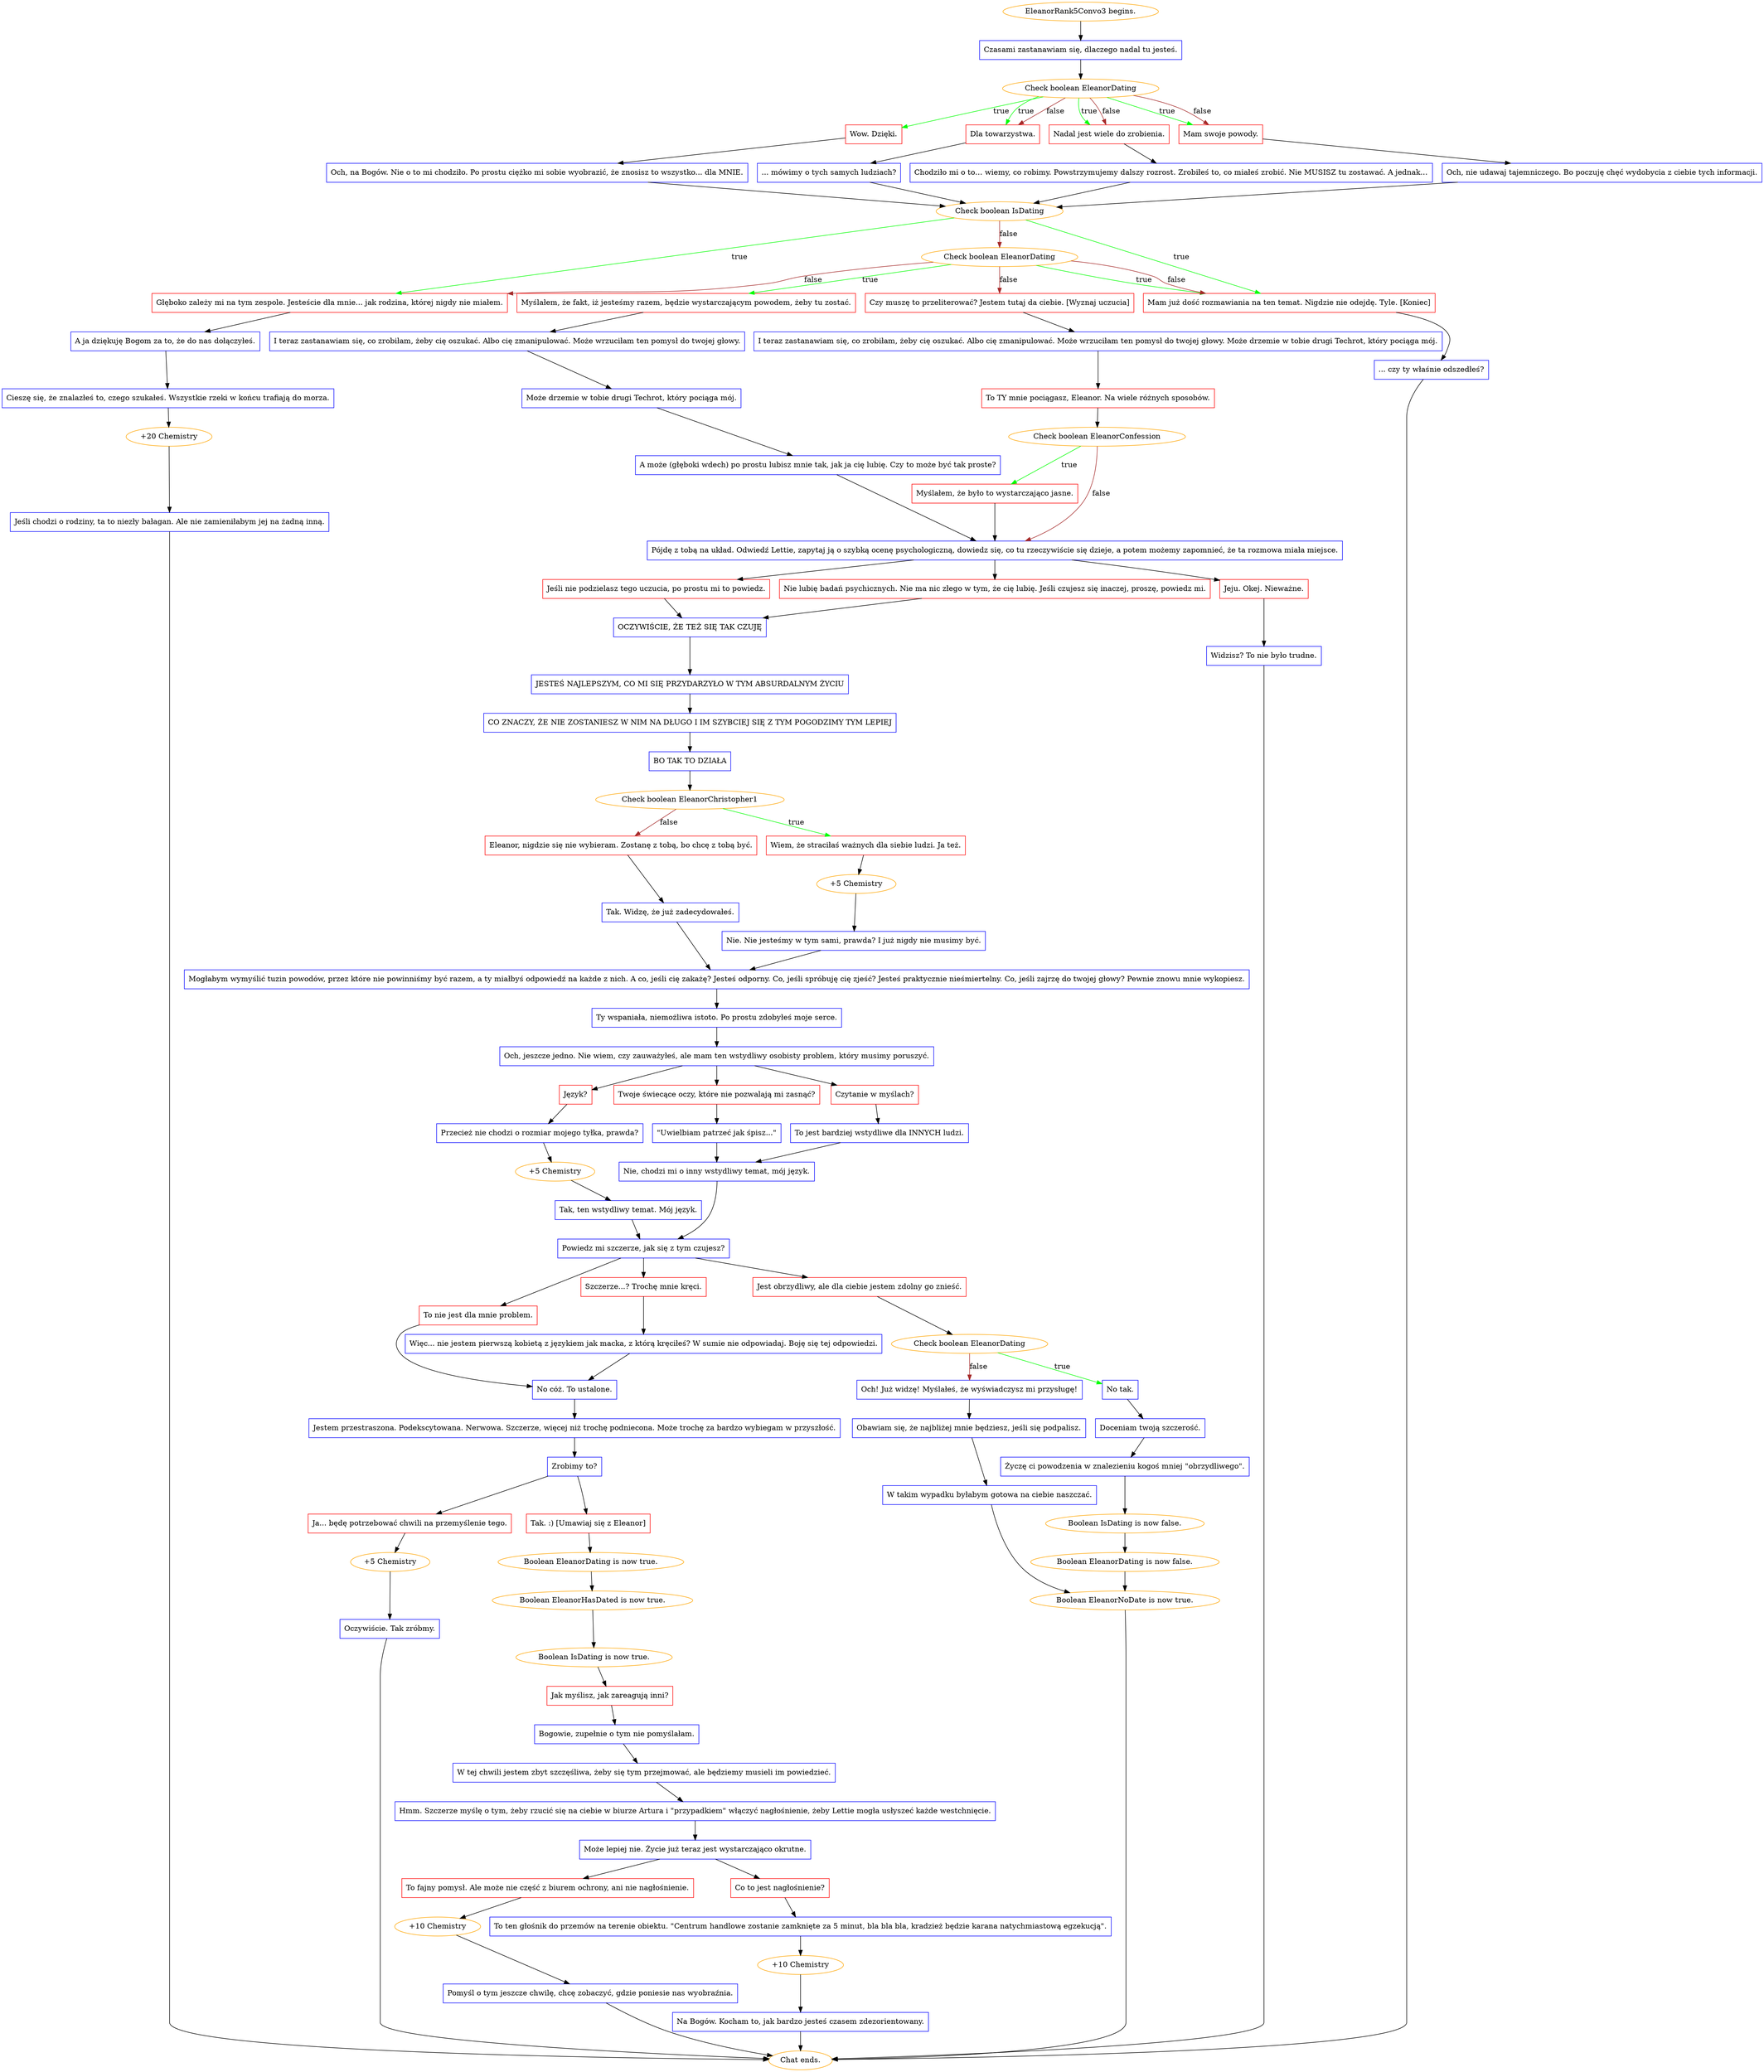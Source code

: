 digraph {
	"EleanorRank5Convo3 begins." [color=orange];
		"EleanorRank5Convo3 begins." -> j634762103;
	j634762103 [label="Czasami zastanawiam się, dlaczego nadal tu jesteś.",shape=box,color=blue];
		j634762103 -> j1105820008;
	j1105820008 [label="Check boolean EleanorDating",color=orange];
		j1105820008 -> j2287648069 [label=true,color=green];
		j1105820008 -> j4084460756 [label=true,color=green];
		j1105820008 -> j496744267 [label=true,color=green];
		j1105820008 -> j150612569 [label=true,color=green];
		j1105820008 -> j4084460756 [label=false,color=brown];
		j1105820008 -> j496744267 [label=false,color=brown];
		j1105820008 -> j150612569 [label=false,color=brown];
	j2287648069 [label="Wow. Dzięki.",shape=box,color=red];
		j2287648069 -> j1092524293;
	j4084460756 [label="Dla towarzystwa.",shape=box,color=red];
		j4084460756 -> j2498868705;
	j496744267 [label="Nadal jest wiele do zrobienia.",shape=box,color=red];
		j496744267 -> j3704862485;
	j150612569 [label="Mam swoje powody.",shape=box,color=red];
		j150612569 -> j3829443008;
	j1092524293 [label="Och, na Bogów. Nie o to mi chodziło. Po prostu ciężko mi sobie wyobrazić, że znosisz to wszystko... dla MNIE.",shape=box,color=blue];
		j1092524293 -> j948818843;
	j2498868705 [label="... mówimy o tych samych ludziach?",shape=box,color=blue];
		j2498868705 -> j948818843;
	j3704862485 [label="Chodziło mi o to… wiemy, co robimy. Powstrzymujemy dalszy rozrost. Zrobiłeś to, co miałeś zrobić. Nie MUSISZ tu zostawać. A jednak…",shape=box,color=blue];
		j3704862485 -> j948818843;
	j3829443008 [label="Och, nie udawaj tajemniczego. Bo poczuję chęć wydobycia z ciebie tych informacji.",shape=box,color=blue];
		j3829443008 -> j948818843;
	j948818843 [label="Check boolean IsDating",color=orange];
		j948818843 -> j1495891839 [label=true,color=green];
		j948818843 -> j1964198238 [label=true,color=green];
		j948818843 -> j125273988 [label=false,color=brown];
	j1495891839 [label="Mam już dość rozmawiania na ten temat. Nigdzie nie odejdę. Tyle. [Koniec]",shape=box,color=red];
		j1495891839 -> j3759654158;
	j1964198238 [label="Głęboko zależy mi na tym zespole. Jesteście dla mnie... jak rodzina, której nigdy nie miałem.",shape=box,color=red];
		j1964198238 -> j239099903;
	j125273988 [label="Check boolean EleanorDating",color=orange];
		j125273988 -> j791102605 [label=true,color=green];
		j125273988 -> j1495891839 [label=true,color=green];
		j125273988 -> j1087423853 [label=false,color=brown];
		j125273988 -> j1964198238 [label=false,color=brown];
		j125273988 -> j1495891839 [label=false,color=brown];
	j3759654158 [label="... czy ty właśnie odszedłeś?",shape=box,color=blue];
		j3759654158 -> "Chat ends.";
	j239099903 [label="A ja dziękuję Bogom za to, że do nas dołączyłeś.",shape=box,color=blue];
		j239099903 -> j3494783706;
	j791102605 [label="Myślałem, że fakt, iż jesteśmy razem, będzie wystarczającym powodem, żeby tu zostać.",shape=box,color=red];
		j791102605 -> j999233125;
	j1087423853 [label="Czy muszę to przeliterować? Jestem tutaj da ciebie. [Wyznaj uczucia]",shape=box,color=red];
		j1087423853 -> j3146888634;
	"Chat ends." [color=orange];
	j3494783706 [label="Cieszę się, że znalazłeś to, czego szukałeś. Wszystkie rzeki w końcu trafiają do morza.",shape=box,color=blue];
		j3494783706 -> j3757113642;
	j999233125 [label="I teraz zastanawiam się, co zrobiłam, żeby cię oszukać. Albo cię zmanipulować. Może wrzuciłam ten pomysł do twojej głowy.",shape=box,color=blue];
		j999233125 -> j3004678209;
	j3146888634 [label="I teraz zastanawiam się, co zrobiłam, żeby cię oszukać. Albo cię zmanipulować. Może wrzuciłam ten pomysł do twojej głowy. Może drzemie w tobie drugi Techrot, który pociąga mój.",shape=box,color=blue];
		j3146888634 -> j3441948409;
	j3757113642 [label="+20 Chemistry",color=orange];
		j3757113642 -> j3978569532;
	j3004678209 [label="Może drzemie w tobie drugi Techrot, który pociąga mój.",shape=box,color=blue];
		j3004678209 -> j4157395965;
	j3441948409 [label="To TY mnie pociągasz, Eleanor. Na wiele różnych sposobów.",shape=box,color=red];
		j3441948409 -> j2084162130;
	j3978569532 [label="Jeśli chodzi o rodziny, ta to niezły bałagan. Ale nie zamieniłabym jej na żadną inną.",shape=box,color=blue];
		j3978569532 -> "Chat ends.";
	j4157395965 [label="A może (głęboki wdech) po prostu lubisz mnie tak, jak ja cię lubię. Czy to może być tak proste?",shape=box,color=blue];
		j4157395965 -> j1514189118;
	j2084162130 [label="Check boolean EleanorConfession",color=orange];
		j2084162130 -> j475454513 [label=true,color=green];
		j2084162130 -> j1514189118 [label=false,color=brown];
	j1514189118 [label="Pójdę z tobą na układ. Odwiedź Lettie, zapytaj ją o szybką ocenę psychologiczną, dowiedz się, co tu rzeczywiście się dzieje, a potem możemy zapomnieć, że ta rozmowa miała miejsce.",shape=box,color=blue];
		j1514189118 -> j4065556599;
		j1514189118 -> j2220349857;
		j1514189118 -> j4149484973;
	j475454513 [label="Myślałem, że było to wystarczająco jasne.",shape=box,color=red];
		j475454513 -> j1514189118;
	j4065556599 [label="Nie lubię badań psychicznych. Nie ma nic złego w tym, że cię lubię. Jeśli czujesz się inaczej, proszę, powiedz mi.",shape=box,color=red];
		j4065556599 -> j1270900999;
	j2220349857 [label="Jeśli nie podzielasz tego uczucia, po prostu mi to powiedz.",shape=box,color=red];
		j2220349857 -> j1270900999;
	j4149484973 [label="Jeju. Okej. Nieważne.",shape=box,color=red];
		j4149484973 -> j629152281;
	j1270900999 [label="OCZYWIŚCIE, ŻE TEŻ SIĘ TAK CZUJĘ",shape=box,color=blue];
		j1270900999 -> j3856688918;
	j629152281 [label="Widzisz? To nie było trudne.",shape=box,color=blue];
		j629152281 -> "Chat ends.";
	j3856688918 [label="JESTEŚ NAJLEPSZYM, CO MI SIĘ PRZYDARZYŁO W TYM ABSURDALNYM ŻYCIU",shape=box,color=blue];
		j3856688918 -> j1996342989;
	j1996342989 [label="CO ZNACZY, ŻE NIE ZOSTANIESZ W NIM NA DŁUGO I IM SZYBCIEJ SIĘ Z TYM POGODZIMY TYM LEPIEJ",shape=box,color=blue];
		j1996342989 -> j2823012988;
	j2823012988 [label="BO TAK TO DZIAŁA",shape=box,color=blue];
		j2823012988 -> j2953212660;
	j2953212660 [label="Check boolean EleanorChristopher1",color=orange];
		j2953212660 -> j2963584115 [label=true,color=green];
		j2953212660 -> j2596740028 [label=false,color=brown];
	j2963584115 [label="Wiem, że straciłaś ważnych dla siebie ludzi. Ja też.",shape=box,color=red];
		j2963584115 -> j3973060484;
	j2596740028 [label="Eleanor, nigdzie się nie wybieram. Zostanę z tobą, bo chcę z tobą być.",shape=box,color=red];
		j2596740028 -> j2518841859;
	j3973060484 [label="+5 Chemistry",color=orange];
		j3973060484 -> j3809448506;
	j2518841859 [label="Tak. Widzę, że już zadecydowałeś.",shape=box,color=blue];
		j2518841859 -> j3291041828;
	j3809448506 [label="Nie. Nie jesteśmy w tym sami, prawda? I już nigdy nie musimy być.",shape=box,color=blue];
		j3809448506 -> j3291041828;
	j3291041828 [label="Mogłabym wymyślić tuzin powodów, przez które nie powinniśmy być razem, a ty miałbyś odpowiedź na każde z nich. A co, jeśli cię zakażę? Jesteś odporny. Co, jeśli spróbuję cię zjeść? Jesteś praktycznie nieśmiertelny. Co, jeśli zajrzę do twojej głowy? Pewnie znowu mnie wykopiesz.",shape=box,color=blue];
		j3291041828 -> j1898338255;
	j1898338255 [label="Ty wspaniała, niemożliwa istoto. Po prostu zdobyłeś moje serce.",shape=box,color=blue];
		j1898338255 -> j2202795984;
	j2202795984 [label="Och, jeszcze jedno. Nie wiem, czy zauważyłeś, ale mam ten wstydliwy osobisty problem, który musimy poruszyć.",shape=box,color=blue];
		j2202795984 -> j1533305685;
		j2202795984 -> j2891276122;
		j2202795984 -> j191571403;
	j1533305685 [label="Twoje świecące oczy, które nie pozwalają mi zasnąć?",shape=box,color=red];
		j1533305685 -> j177581535;
	j2891276122 [label="Czytanie w myślach?",shape=box,color=red];
		j2891276122 -> j632987071;
	j191571403 [label="Język?",shape=box,color=red];
		j191571403 -> j1360219070;
	j177581535 [label="\"Uwielbiam patrzeć jak śpisz...\"",shape=box,color=blue];
		j177581535 -> j4194867566;
	j632987071 [label="To jest bardziej wstydliwe dla INNYCH ludzi.",shape=box,color=blue];
		j632987071 -> j4194867566;
	j1360219070 [label="Przecież nie chodzi o rozmiar mojego tyłka, prawda?",shape=box,color=blue];
		j1360219070 -> j289781235;
	j4194867566 [label="Nie, chodzi mi o inny wstydliwy temat, mój język.",shape=box,color=blue];
		j4194867566 -> j1305244871;
	j289781235 [label="+5 Chemistry",color=orange];
		j289781235 -> j2336437300;
	j1305244871 [label="Powiedz mi szczerze, jak się z tym czujesz?",shape=box,color=blue];
		j1305244871 -> j3172716833;
		j1305244871 -> j2470484787;
		j1305244871 -> j2385813911;
	j2336437300 [label="Tak, ten wstydliwy temat. Mój język.",shape=box,color=blue];
		j2336437300 -> j1305244871;
	j3172716833 [label="Jest obrzydliwy, ale dla ciebie jestem zdolny go znieść.",shape=box,color=red];
		j3172716833 -> j737588234;
	j2470484787 [label="To nie jest dla mnie problem.",shape=box,color=red];
		j2470484787 -> j4239690092;
	j2385813911 [label="Szczerze...? Trochę mnie kręci.",shape=box,color=red];
		j2385813911 -> j1642629643;
	j737588234 [label="Check boolean EleanorDating",color=orange];
		j737588234 -> j611326994 [label=true,color=green];
		j737588234 -> j4185679633 [label=false,color=brown];
	j4239690092 [label="No cóż. To ustalone.",shape=box,color=blue];
		j4239690092 -> j164075535;
	j1642629643 [label="Więc... nie jestem pierwszą kobietą z językiem jak macka, z którą kręciłeś? W sumie nie odpowiadaj. Boję się tej odpowiedzi.",shape=box,color=blue];
		j1642629643 -> j4239690092;
	j611326994 [label="No tak.",shape=box,color=blue];
		j611326994 -> j2101414975;
	j4185679633 [label="Och! Już widzę! Myślałeś, że wyświadczysz mi przysługę!",shape=box,color=blue];
		j4185679633 -> j2401648083;
	j164075535 [label="Jestem przestraszona. Podekscytowana. Nerwowa. Szczerze, więcej niż trochę podniecona. Może trochę za bardzo wybiegam w przyszłość.",shape=box,color=blue];
		j164075535 -> j3548861354;
	j2101414975 [label="Doceniam twoją szczerość.",shape=box,color=blue];
		j2101414975 -> j4228644544;
	j2401648083 [label="Obawiam się, że najbliżej mnie będziesz, jeśli się podpalisz.",shape=box,color=blue];
		j2401648083 -> j2631059733;
	j3548861354 [label="Zrobimy to?",shape=box,color=blue];
		j3548861354 -> j3805502319;
		j3548861354 -> j3662681710;
	j4228644544 [label="Życzę ci powodzenia w znalezieniu kogoś mniej \"obrzydliwego\".",shape=box,color=blue];
		j4228644544 -> j3127028283;
	j2631059733 [label="W takim wypadku byłabym gotowa na ciebie naszczać.",shape=box,color=blue];
		j2631059733 -> j2728200779;
	j3805502319 [label="Tak. :) [Umawiaj się z Eleanor]",shape=box,color=red];
		j3805502319 -> j2648388603;
	j3662681710 [label="Ja... będę potrzebować chwili na przemyślenie tego.",shape=box,color=red];
		j3662681710 -> j590276472;
	j3127028283 [label="Boolean IsDating is now false.",color=orange];
		j3127028283 -> j3856107511;
	j2728200779 [label="Boolean EleanorNoDate is now true.",color=orange];
		j2728200779 -> "Chat ends.";
	j2648388603 [label="Boolean EleanorDating is now true.",color=orange];
		j2648388603 -> j668578862;
	j590276472 [label="+5 Chemistry",color=orange];
		j590276472 -> j2363414943;
	j3856107511 [label="Boolean EleanorDating is now false.",color=orange];
		j3856107511 -> j2728200779;
	j668578862 [label="Boolean EleanorHasDated is now true.",color=orange];
		j668578862 -> j1023858095;
	j2363414943 [label="Oczywiście. Tak zróbmy.",shape=box,color=blue];
		j2363414943 -> "Chat ends.";
	j1023858095 [label="Boolean IsDating is now true.",color=orange];
		j1023858095 -> j1932073915;
	j1932073915 [label="Jak myślisz, jak zareagują inni?",shape=box,color=red];
		j1932073915 -> j3339267600;
	j3339267600 [label="Bogowie, zupełnie o tym nie pomyślałam.",shape=box,color=blue];
		j3339267600 -> j1529710381;
	j1529710381 [label="W tej chwili jestem zbyt szczęśliwa, żeby się tym przejmować, ale będziemy musieli im powiedzieć.",shape=box,color=blue];
		j1529710381 -> j187660526;
	j187660526 [label="Hmm. Szczerze myślę o tym, żeby rzucić się na ciebie w biurze Artura i \"przypadkiem\" włączyć nagłośnienie, żeby Lettie mogła usłyszeć każde westchnięcie.",shape=box,color=blue];
		j187660526 -> j347184474;
	j347184474 [label="Może lepiej nie. Życie już teraz jest wystarczająco okrutne.",shape=box,color=blue];
		j347184474 -> j3665380105;
		j347184474 -> j436537019;
	j3665380105 [label="To fajny pomysł. Ale może nie część z biurem ochrony, ani nie nagłośnienie.",shape=box,color=red];
		j3665380105 -> j1692497285;
	j436537019 [label="Co to jest nagłośnienie?",shape=box,color=red];
		j436537019 -> j865465779;
	j1692497285 [label="+10 Chemistry",color=orange];
		j1692497285 -> j478290089;
	j865465779 [label="To ten głośnik do przemów na terenie obiektu. \"Centrum handlowe zostanie zamknięte za 5 minut, bla bla bla, kradzież będzie karana natychmiastową egzekucją\".",shape=box,color=blue];
		j865465779 -> j811873236;
	j478290089 [label="Pomyśl o tym jeszcze chwilę, chcę zobaczyć, gdzie poniesie nas wyobraźnia.",shape=box,color=blue];
		j478290089 -> "Chat ends.";
	j811873236 [label="+10 Chemistry",color=orange];
		j811873236 -> j863902140;
	j863902140 [label="Na Bogów. Kocham to, jak bardzo jesteś czasem zdezorientowany.",shape=box,color=blue];
		j863902140 -> "Chat ends.";
}